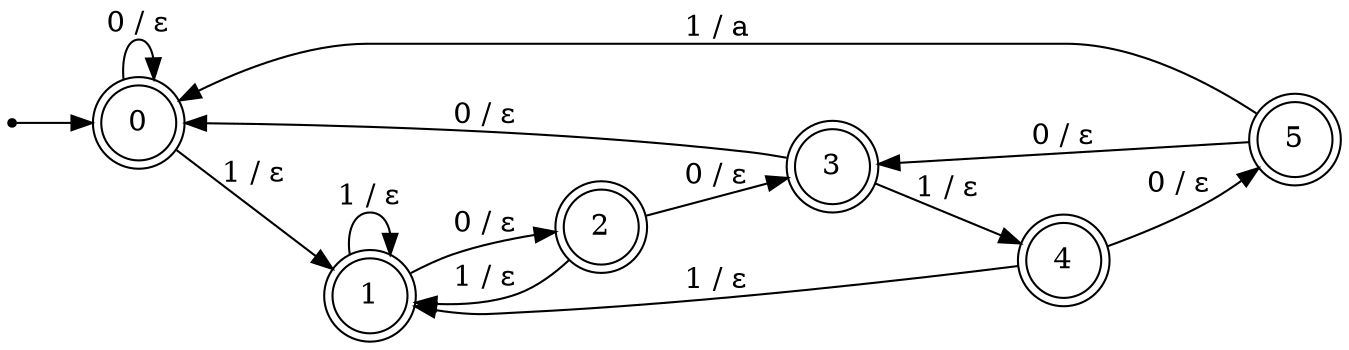 digraph  {
rankdir=LR;

superstart[shape = point ];
superstart->"0"
"2" [shape=doublecircle];
"3" [shape=doublecircle];
"0" [shape=doublecircle];
"5" [shape=doublecircle];
"1" [shape=doublecircle];
"4" [shape=doublecircle];
"0" -> "1" [label="1 / ε",style = solid ];
"0" -> "0" [label="0 / ε", style = solid ];
"1" -> "1" [label="1 / ε", style = solid ];
"1" -> "2" [label="0 / ε",style = solid ];
"2" -> "1" [label="1 / ε", style = solid ];
"2" -> "3" [label="0 / ε",style = solid ];
"3" -> "4" [label="1 / ε",style = solid ];
"3" -> "0" [label="0 / ε", style = solid ];
"4" -> "1" [label="1 / ε", style = solid ];
"4" -> "5" [label="0 / ε",style = solid ];
"5" -> "0" [label="1 / a", style = solid ];
"5" -> "3" [label="0 / ε", style = solid ];}
